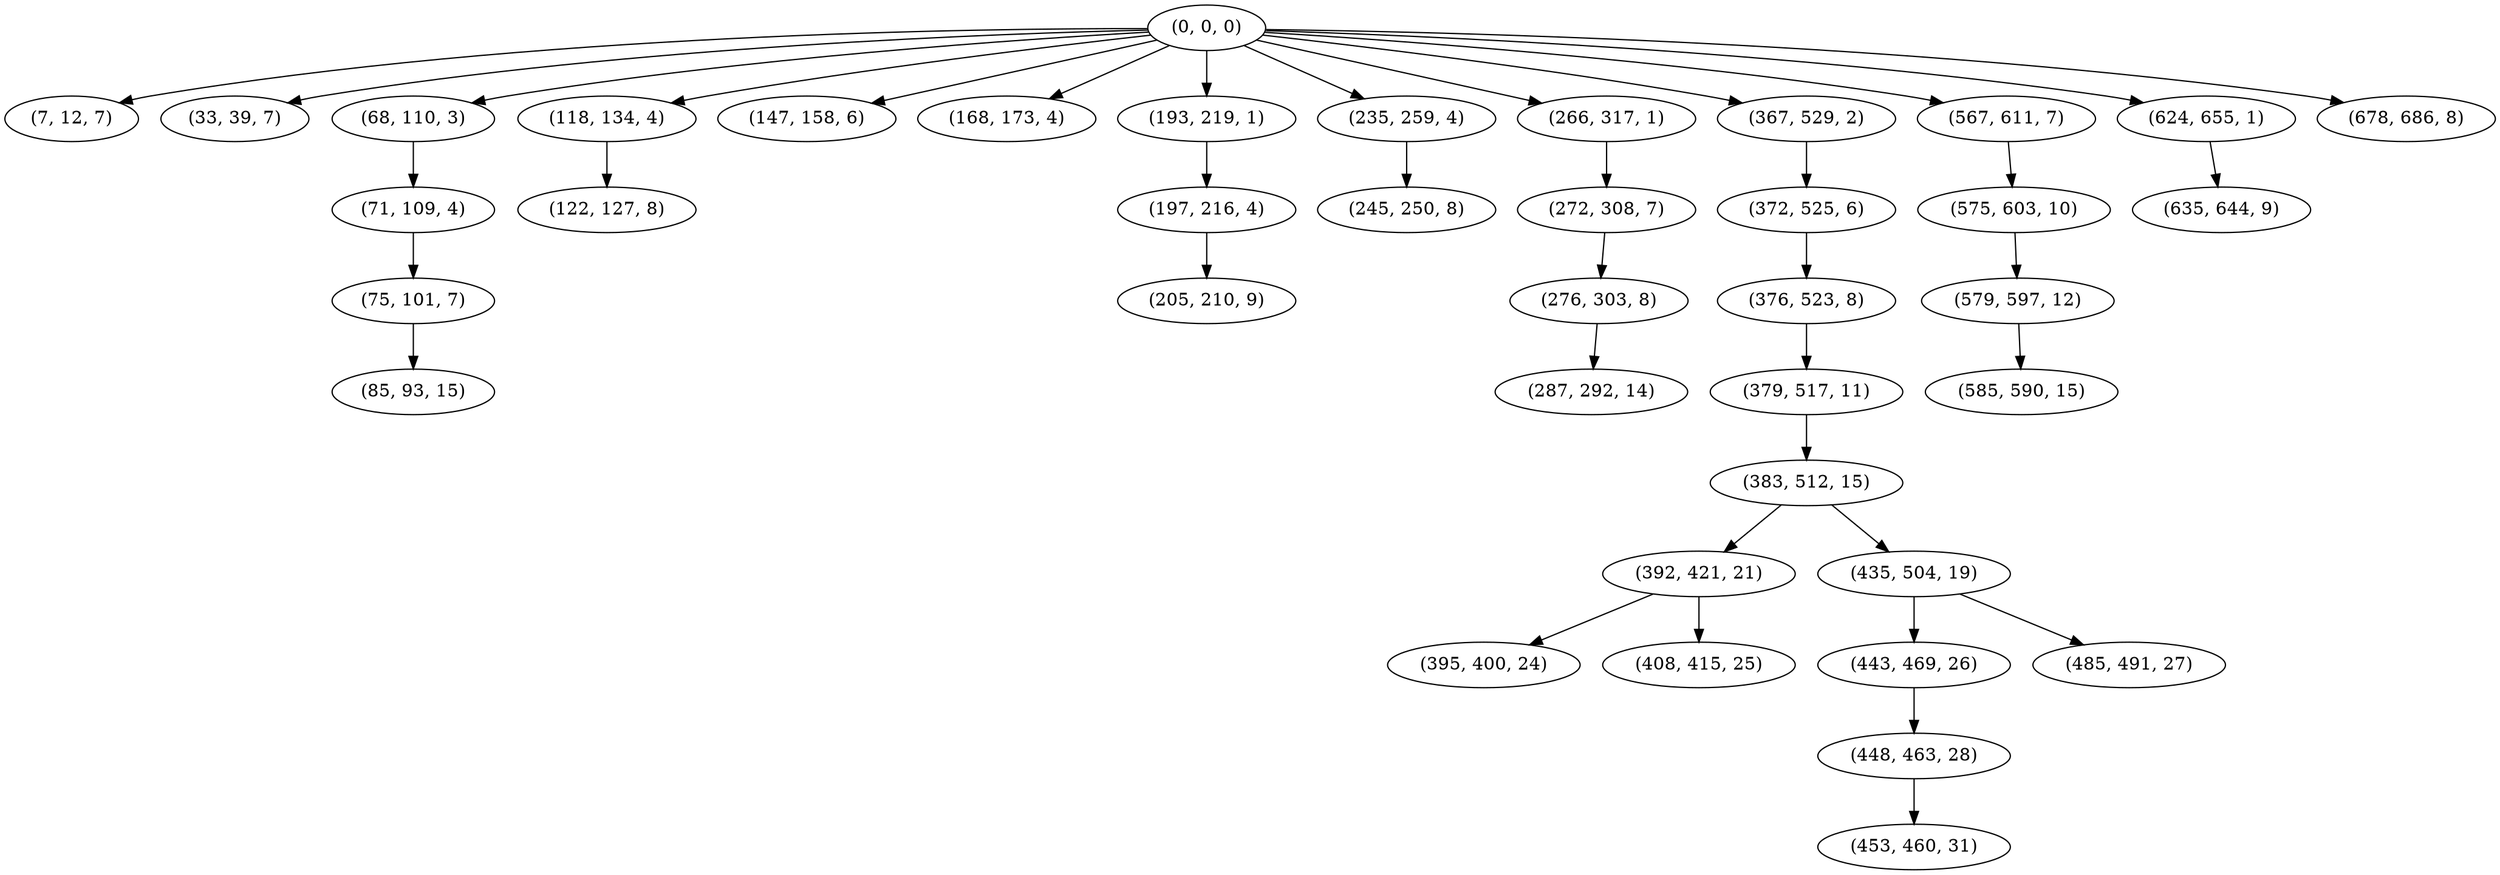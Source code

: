 digraph tree {
    "(0, 0, 0)";
    "(7, 12, 7)";
    "(33, 39, 7)";
    "(68, 110, 3)";
    "(71, 109, 4)";
    "(75, 101, 7)";
    "(85, 93, 15)";
    "(118, 134, 4)";
    "(122, 127, 8)";
    "(147, 158, 6)";
    "(168, 173, 4)";
    "(193, 219, 1)";
    "(197, 216, 4)";
    "(205, 210, 9)";
    "(235, 259, 4)";
    "(245, 250, 8)";
    "(266, 317, 1)";
    "(272, 308, 7)";
    "(276, 303, 8)";
    "(287, 292, 14)";
    "(367, 529, 2)";
    "(372, 525, 6)";
    "(376, 523, 8)";
    "(379, 517, 11)";
    "(383, 512, 15)";
    "(392, 421, 21)";
    "(395, 400, 24)";
    "(408, 415, 25)";
    "(435, 504, 19)";
    "(443, 469, 26)";
    "(448, 463, 28)";
    "(453, 460, 31)";
    "(485, 491, 27)";
    "(567, 611, 7)";
    "(575, 603, 10)";
    "(579, 597, 12)";
    "(585, 590, 15)";
    "(624, 655, 1)";
    "(635, 644, 9)";
    "(678, 686, 8)";
    "(0, 0, 0)" -> "(7, 12, 7)";
    "(0, 0, 0)" -> "(33, 39, 7)";
    "(0, 0, 0)" -> "(68, 110, 3)";
    "(0, 0, 0)" -> "(118, 134, 4)";
    "(0, 0, 0)" -> "(147, 158, 6)";
    "(0, 0, 0)" -> "(168, 173, 4)";
    "(0, 0, 0)" -> "(193, 219, 1)";
    "(0, 0, 0)" -> "(235, 259, 4)";
    "(0, 0, 0)" -> "(266, 317, 1)";
    "(0, 0, 0)" -> "(367, 529, 2)";
    "(0, 0, 0)" -> "(567, 611, 7)";
    "(0, 0, 0)" -> "(624, 655, 1)";
    "(0, 0, 0)" -> "(678, 686, 8)";
    "(68, 110, 3)" -> "(71, 109, 4)";
    "(71, 109, 4)" -> "(75, 101, 7)";
    "(75, 101, 7)" -> "(85, 93, 15)";
    "(118, 134, 4)" -> "(122, 127, 8)";
    "(193, 219, 1)" -> "(197, 216, 4)";
    "(197, 216, 4)" -> "(205, 210, 9)";
    "(235, 259, 4)" -> "(245, 250, 8)";
    "(266, 317, 1)" -> "(272, 308, 7)";
    "(272, 308, 7)" -> "(276, 303, 8)";
    "(276, 303, 8)" -> "(287, 292, 14)";
    "(367, 529, 2)" -> "(372, 525, 6)";
    "(372, 525, 6)" -> "(376, 523, 8)";
    "(376, 523, 8)" -> "(379, 517, 11)";
    "(379, 517, 11)" -> "(383, 512, 15)";
    "(383, 512, 15)" -> "(392, 421, 21)";
    "(383, 512, 15)" -> "(435, 504, 19)";
    "(392, 421, 21)" -> "(395, 400, 24)";
    "(392, 421, 21)" -> "(408, 415, 25)";
    "(435, 504, 19)" -> "(443, 469, 26)";
    "(435, 504, 19)" -> "(485, 491, 27)";
    "(443, 469, 26)" -> "(448, 463, 28)";
    "(448, 463, 28)" -> "(453, 460, 31)";
    "(567, 611, 7)" -> "(575, 603, 10)";
    "(575, 603, 10)" -> "(579, 597, 12)";
    "(579, 597, 12)" -> "(585, 590, 15)";
    "(624, 655, 1)" -> "(635, 644, 9)";
}
